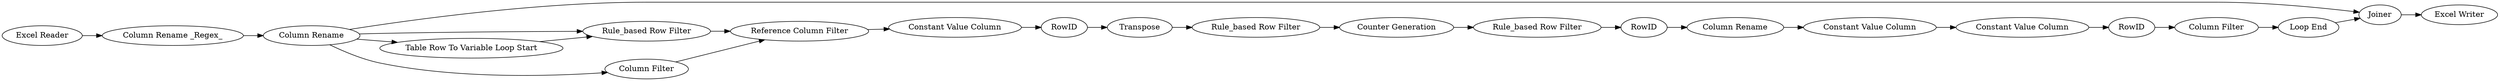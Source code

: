 digraph {
	20 -> 21
	8 -> 9
	13 -> 14
	21 -> 22
	22 -> 23
	11 -> 6
	1 -> 8
	12 -> 13
	9 -> 5
	18 -> 19
	6 -> 12
	14 -> 15
	17 -> 18
	7 -> 10
	10 -> 11
	5 -> 7
	9 -> 4
	15 -> 16
	9 -> 22
	9 -> 2
	4 -> 7
	19 -> 20
	2 -> 5
	16 -> 17
	7 [label="Reference Column Filter"]
	9 [label="Column Rename"]
	18 [label="Constant Value Column"]
	21 [label="Loop End"]
	8 [label="Column Rename _Regex_"]
	17 [label="Constant Value Column"]
	19 [label=RowID]
	6 [label=Transpose]
	15 [label=RowID]
	10 [label="Constant Value Column"]
	12 [label="Rule_based Row Filter"]
	16 [label="Column Rename"]
	1 [label="Excel Reader"]
	22 [label=Joiner]
	11 [label=RowID]
	4 [label="Column Filter"]
	23 [label="Excel Writer"]
	14 [label="Rule_based Row Filter"]
	5 [label="Rule_based Row Filter"]
	13 [label="Counter Generation"]
	20 [label="Column Filter"]
	2 [label="Table Row To Variable Loop Start"]
	rankdir=LR
}
